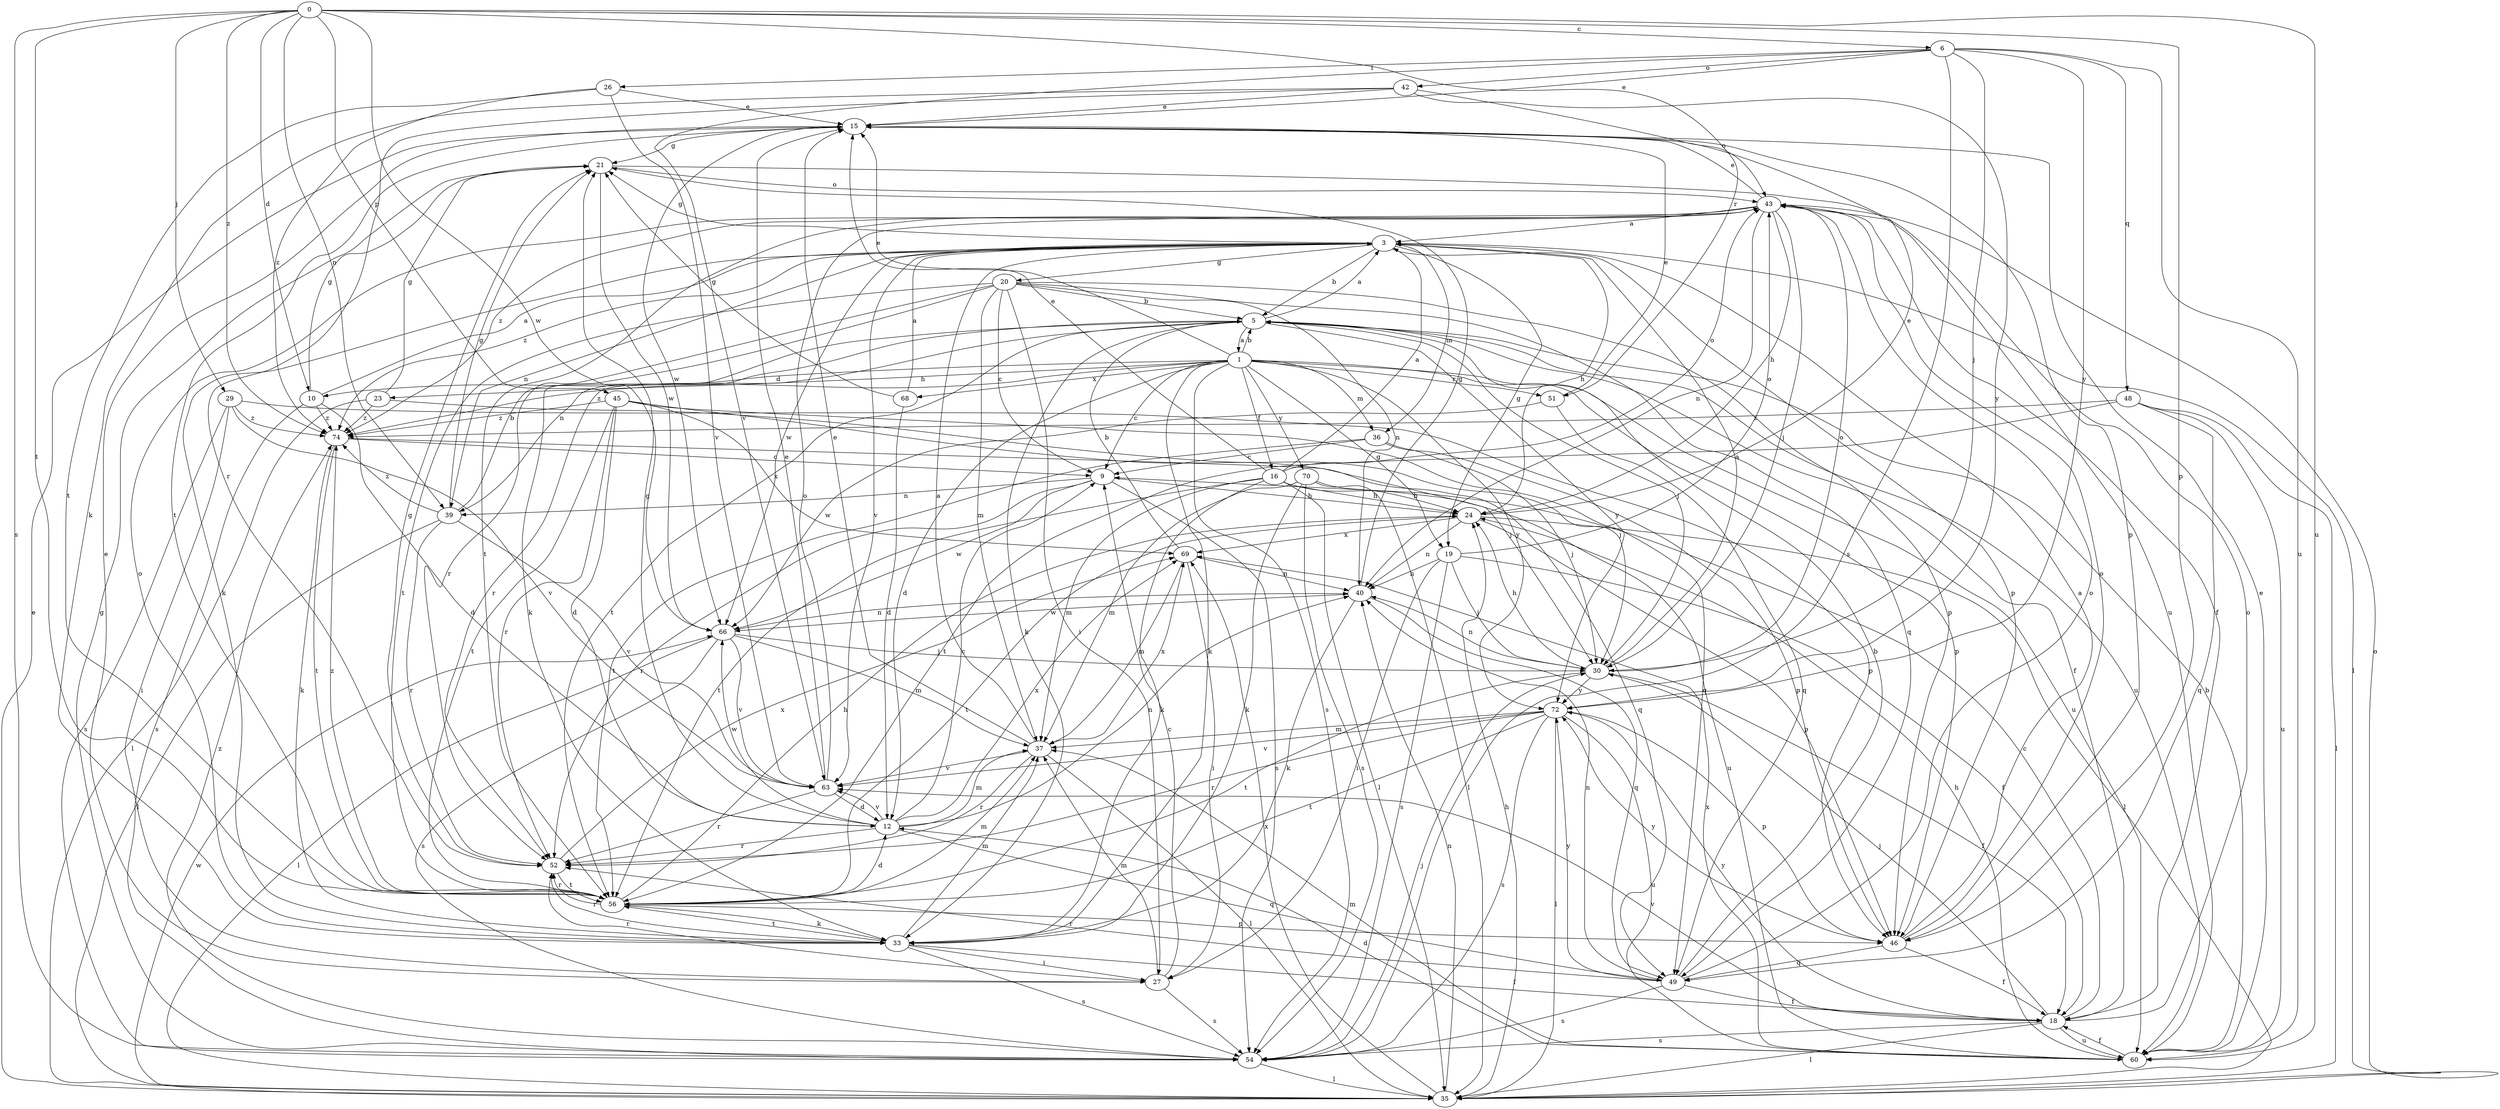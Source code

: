 strict digraph  {
0;
1;
3;
5;
6;
9;
10;
12;
15;
16;
18;
19;
20;
21;
23;
24;
26;
27;
29;
30;
33;
35;
36;
37;
39;
40;
42;
43;
45;
46;
48;
49;
51;
52;
54;
56;
60;
63;
66;
68;
69;
70;
72;
74;
0 -> 6  [label=c];
0 -> 10  [label=d];
0 -> 29  [label=j];
0 -> 39  [label=n];
0 -> 45  [label=p];
0 -> 46  [label=p];
0 -> 51  [label=r];
0 -> 54  [label=s];
0 -> 56  [label=t];
0 -> 60  [label=u];
0 -> 66  [label=w];
0 -> 74  [label=z];
1 -> 5  [label=b];
1 -> 9  [label=c];
1 -> 10  [label=d];
1 -> 12  [label=d];
1 -> 15  [label=e];
1 -> 16  [label=f];
1 -> 19  [label=g];
1 -> 23  [label=h];
1 -> 33  [label=k];
1 -> 36  [label=m];
1 -> 46  [label=p];
1 -> 51  [label=r];
1 -> 54  [label=s];
1 -> 60  [label=u];
1 -> 68  [label=x];
1 -> 70  [label=y];
1 -> 72  [label=y];
1 -> 74  [label=z];
3 -> 5  [label=b];
3 -> 19  [label=g];
3 -> 20  [label=g];
3 -> 21  [label=g];
3 -> 24  [label=h];
3 -> 33  [label=k];
3 -> 35  [label=l];
3 -> 36  [label=m];
3 -> 39  [label=n];
3 -> 46  [label=p];
3 -> 63  [label=v];
3 -> 66  [label=w];
3 -> 74  [label=z];
5 -> 1  [label=a];
5 -> 3  [label=a];
5 -> 18  [label=f];
5 -> 30  [label=j];
5 -> 33  [label=k];
5 -> 39  [label=n];
5 -> 52  [label=r];
5 -> 56  [label=t];
5 -> 60  [label=u];
5 -> 72  [label=y];
6 -> 15  [label=e];
6 -> 26  [label=i];
6 -> 30  [label=j];
6 -> 42  [label=o];
6 -> 48  [label=q];
6 -> 54  [label=s];
6 -> 60  [label=u];
6 -> 63  [label=v];
6 -> 72  [label=y];
9 -> 24  [label=h];
9 -> 39  [label=n];
9 -> 52  [label=r];
9 -> 54  [label=s];
9 -> 66  [label=w];
10 -> 3  [label=a];
10 -> 12  [label=d];
10 -> 21  [label=g];
10 -> 54  [label=s];
10 -> 74  [label=z];
12 -> 9  [label=c];
12 -> 21  [label=g];
12 -> 37  [label=m];
12 -> 40  [label=n];
12 -> 49  [label=q];
12 -> 52  [label=r];
12 -> 63  [label=v];
12 -> 66  [label=w];
12 -> 69  [label=x];
15 -> 21  [label=g];
15 -> 46  [label=p];
15 -> 56  [label=t];
15 -> 66  [label=w];
16 -> 3  [label=a];
16 -> 15  [label=e];
16 -> 24  [label=h];
16 -> 33  [label=k];
16 -> 35  [label=l];
16 -> 37  [label=m];
16 -> 43  [label=o];
16 -> 56  [label=t];
16 -> 60  [label=u];
18 -> 9  [label=c];
18 -> 30  [label=j];
18 -> 35  [label=l];
18 -> 43  [label=o];
18 -> 54  [label=s];
18 -> 60  [label=u];
18 -> 63  [label=v];
18 -> 72  [label=y];
19 -> 18  [label=f];
19 -> 27  [label=i];
19 -> 30  [label=j];
19 -> 40  [label=n];
19 -> 43  [label=o];
19 -> 54  [label=s];
20 -> 5  [label=b];
20 -> 9  [label=c];
20 -> 27  [label=i];
20 -> 33  [label=k];
20 -> 37  [label=m];
20 -> 40  [label=n];
20 -> 46  [label=p];
20 -> 49  [label=q];
20 -> 52  [label=r];
20 -> 56  [label=t];
21 -> 43  [label=o];
21 -> 60  [label=u];
21 -> 66  [label=w];
23 -> 21  [label=g];
23 -> 30  [label=j];
23 -> 35  [label=l];
23 -> 74  [label=z];
24 -> 15  [label=e];
24 -> 35  [label=l];
24 -> 40  [label=n];
24 -> 46  [label=p];
24 -> 56  [label=t];
24 -> 69  [label=x];
26 -> 15  [label=e];
26 -> 56  [label=t];
26 -> 63  [label=v];
26 -> 74  [label=z];
27 -> 9  [label=c];
27 -> 15  [label=e];
27 -> 37  [label=m];
27 -> 52  [label=r];
27 -> 54  [label=s];
29 -> 27  [label=i];
29 -> 46  [label=p];
29 -> 54  [label=s];
29 -> 63  [label=v];
29 -> 74  [label=z];
30 -> 3  [label=a];
30 -> 18  [label=f];
30 -> 24  [label=h];
30 -> 40  [label=n];
30 -> 43  [label=o];
30 -> 56  [label=t];
30 -> 72  [label=y];
33 -> 18  [label=f];
33 -> 27  [label=i];
33 -> 37  [label=m];
33 -> 43  [label=o];
33 -> 52  [label=r];
33 -> 54  [label=s];
33 -> 56  [label=t];
35 -> 15  [label=e];
35 -> 24  [label=h];
35 -> 40  [label=n];
35 -> 43  [label=o];
35 -> 66  [label=w];
35 -> 69  [label=x];
36 -> 9  [label=c];
36 -> 30  [label=j];
36 -> 46  [label=p];
36 -> 56  [label=t];
37 -> 3  [label=a];
37 -> 15  [label=e];
37 -> 35  [label=l];
37 -> 52  [label=r];
37 -> 63  [label=v];
37 -> 69  [label=x];
39 -> 5  [label=b];
39 -> 21  [label=g];
39 -> 35  [label=l];
39 -> 52  [label=r];
39 -> 63  [label=v];
39 -> 74  [label=z];
40 -> 21  [label=g];
40 -> 33  [label=k];
40 -> 49  [label=q];
40 -> 66  [label=w];
42 -> 15  [label=e];
42 -> 33  [label=k];
42 -> 43  [label=o];
42 -> 52  [label=r];
42 -> 72  [label=y];
43 -> 3  [label=a];
43 -> 15  [label=e];
43 -> 18  [label=f];
43 -> 24  [label=h];
43 -> 30  [label=j];
43 -> 40  [label=n];
43 -> 56  [label=t];
43 -> 74  [label=z];
45 -> 12  [label=d];
45 -> 30  [label=j];
45 -> 49  [label=q];
45 -> 52  [label=r];
45 -> 56  [label=t];
45 -> 69  [label=x];
45 -> 74  [label=z];
46 -> 3  [label=a];
46 -> 18  [label=f];
46 -> 43  [label=o];
46 -> 49  [label=q];
46 -> 72  [label=y];
48 -> 35  [label=l];
48 -> 49  [label=q];
48 -> 56  [label=t];
48 -> 60  [label=u];
48 -> 74  [label=z];
49 -> 5  [label=b];
49 -> 18  [label=f];
49 -> 40  [label=n];
49 -> 43  [label=o];
49 -> 52  [label=r];
49 -> 54  [label=s];
49 -> 72  [label=y];
51 -> 15  [label=e];
51 -> 49  [label=q];
51 -> 66  [label=w];
52 -> 21  [label=g];
52 -> 56  [label=t];
52 -> 69  [label=x];
54 -> 21  [label=g];
54 -> 30  [label=j];
54 -> 35  [label=l];
54 -> 74  [label=z];
56 -> 12  [label=d];
56 -> 24  [label=h];
56 -> 33  [label=k];
56 -> 37  [label=m];
56 -> 46  [label=p];
56 -> 52  [label=r];
56 -> 74  [label=z];
60 -> 5  [label=b];
60 -> 12  [label=d];
60 -> 15  [label=e];
60 -> 18  [label=f];
60 -> 24  [label=h];
60 -> 37  [label=m];
60 -> 69  [label=x];
63 -> 12  [label=d];
63 -> 15  [label=e];
63 -> 43  [label=o];
63 -> 52  [label=r];
66 -> 30  [label=j];
66 -> 35  [label=l];
66 -> 37  [label=m];
66 -> 40  [label=n];
66 -> 54  [label=s];
66 -> 63  [label=v];
68 -> 3  [label=a];
68 -> 12  [label=d];
68 -> 21  [label=g];
69 -> 5  [label=b];
69 -> 27  [label=i];
69 -> 37  [label=m];
69 -> 40  [label=n];
70 -> 24  [label=h];
70 -> 33  [label=k];
70 -> 35  [label=l];
70 -> 37  [label=m];
70 -> 54  [label=s];
72 -> 35  [label=l];
72 -> 37  [label=m];
72 -> 46  [label=p];
72 -> 52  [label=r];
72 -> 54  [label=s];
72 -> 56  [label=t];
72 -> 60  [label=u];
72 -> 63  [label=v];
74 -> 9  [label=c];
74 -> 33  [label=k];
74 -> 49  [label=q];
74 -> 56  [label=t];
}

